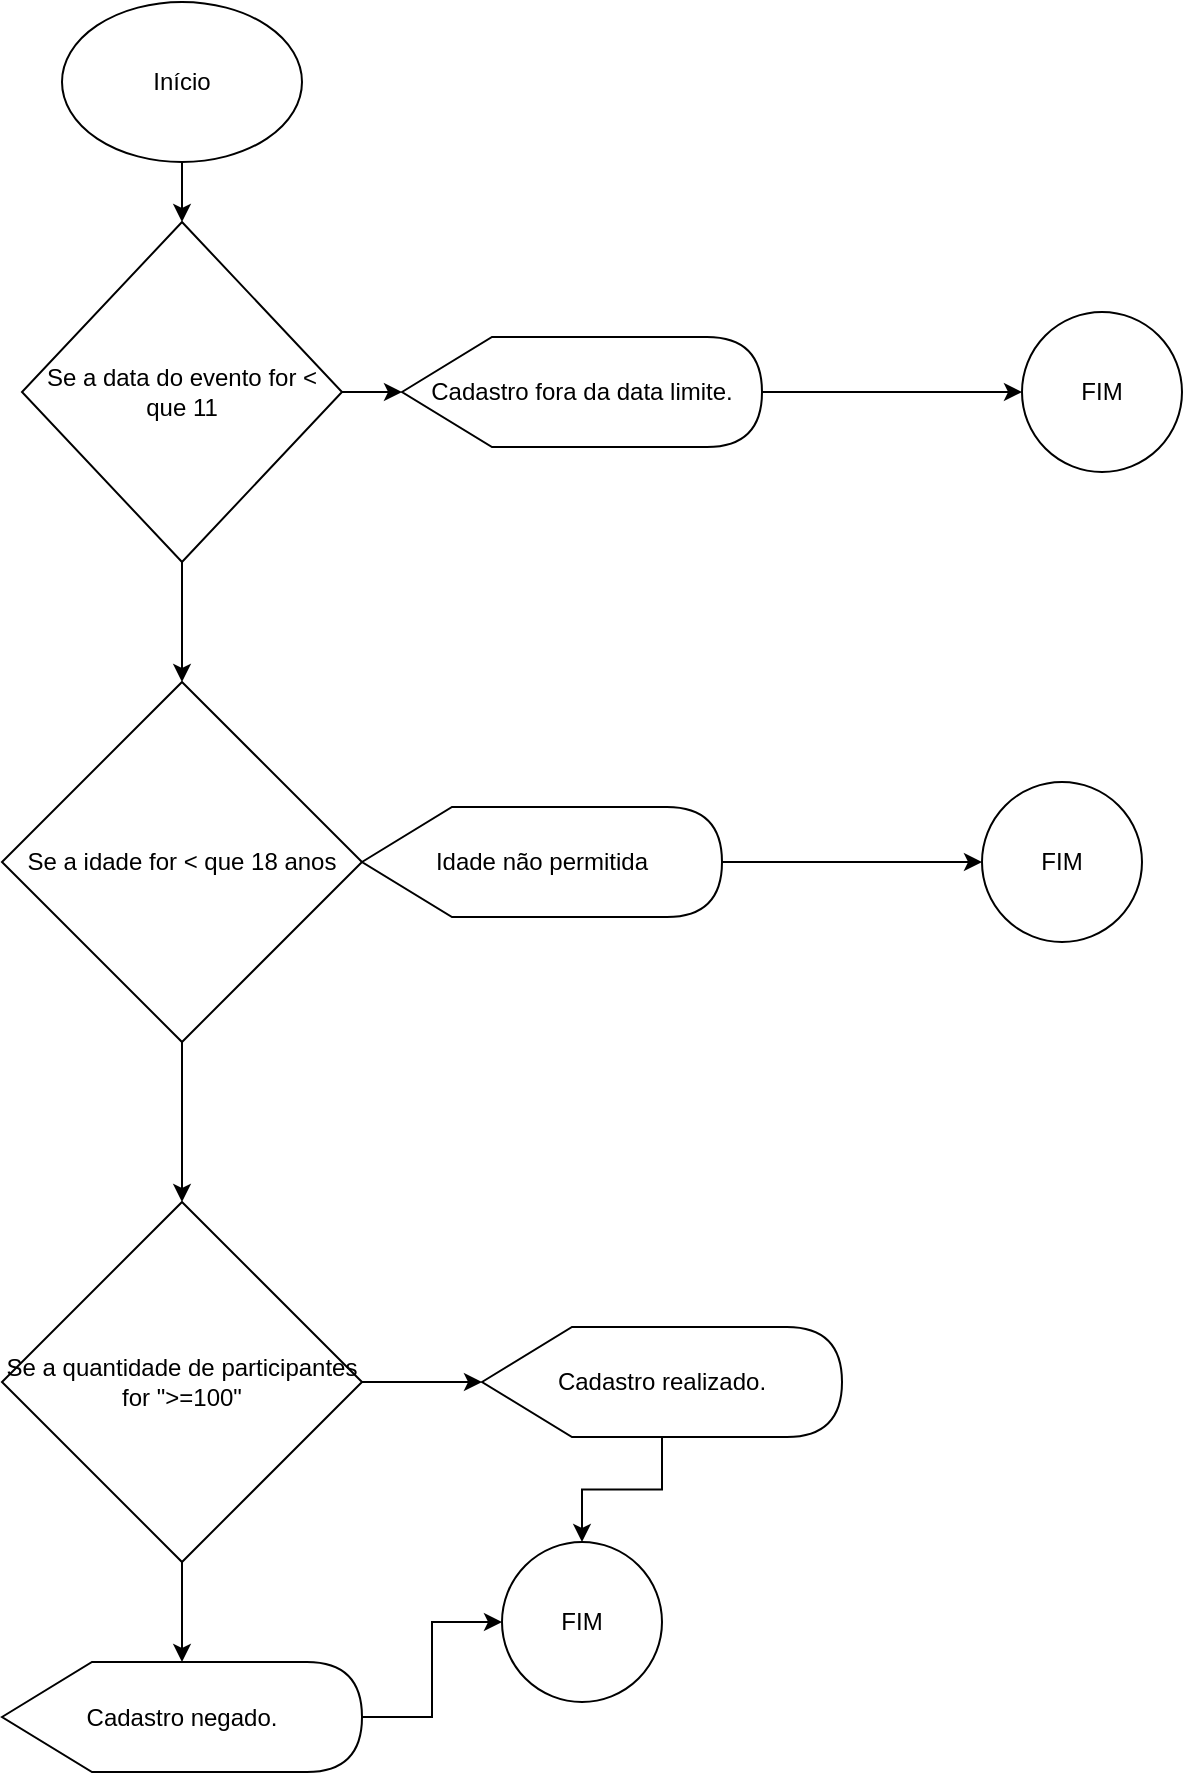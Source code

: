 <mxfile version="24.7.12">
  <diagram name="Page-1" id="E54wuVknGLT7RMz8vLl0">
    <mxGraphModel dx="880" dy="378" grid="1" gridSize="10" guides="1" tooltips="1" connect="1" arrows="1" fold="1" page="1" pageScale="1" pageWidth="850" pageHeight="1100" math="0" shadow="0">
      <root>
        <mxCell id="0" />
        <mxCell id="1" parent="0" />
        <mxCell id="EAi1GCVLySvhZjh0Bgod-3" value="" style="edgeStyle=orthogonalEdgeStyle;rounded=0;orthogonalLoop=1;jettySize=auto;html=1;" edge="1" parent="1" source="EAi1GCVLySvhZjh0Bgod-1" target="EAi1GCVLySvhZjh0Bgod-2">
          <mxGeometry relative="1" as="geometry" />
        </mxCell>
        <mxCell id="EAi1GCVLySvhZjh0Bgod-1" value="Início" style="ellipse;whiteSpace=wrap;html=1;" vertex="1" parent="1">
          <mxGeometry x="70" y="30" width="120" height="80" as="geometry" />
        </mxCell>
        <mxCell id="EAi1GCVLySvhZjh0Bgod-5" value="" style="edgeStyle=orthogonalEdgeStyle;rounded=0;orthogonalLoop=1;jettySize=auto;html=1;" edge="1" parent="1" source="EAi1GCVLySvhZjh0Bgod-2" target="EAi1GCVLySvhZjh0Bgod-4">
          <mxGeometry relative="1" as="geometry" />
        </mxCell>
        <mxCell id="EAi1GCVLySvhZjh0Bgod-7" value="" style="edgeStyle=orthogonalEdgeStyle;rounded=0;orthogonalLoop=1;jettySize=auto;html=1;" edge="1" parent="1" source="EAi1GCVLySvhZjh0Bgod-2">
          <mxGeometry relative="1" as="geometry">
            <mxPoint x="130" y="370" as="targetPoint" />
          </mxGeometry>
        </mxCell>
        <mxCell id="EAi1GCVLySvhZjh0Bgod-2" value="Se a data do evento for &amp;lt; que 11" style="rhombus;whiteSpace=wrap;html=1;" vertex="1" parent="1">
          <mxGeometry x="50" y="140" width="160" height="170" as="geometry" />
        </mxCell>
        <mxCell id="EAi1GCVLySvhZjh0Bgod-13" value="" style="edgeStyle=orthogonalEdgeStyle;rounded=0;orthogonalLoop=1;jettySize=auto;html=1;" edge="1" parent="1" source="EAi1GCVLySvhZjh0Bgod-4" target="EAi1GCVLySvhZjh0Bgod-12">
          <mxGeometry relative="1" as="geometry" />
        </mxCell>
        <mxCell id="EAi1GCVLySvhZjh0Bgod-4" value="Cadastro fora da data limite." style="shape=display;whiteSpace=wrap;html=1;" vertex="1" parent="1">
          <mxGeometry x="240" y="197.5" width="180" height="55" as="geometry" />
        </mxCell>
        <mxCell id="EAi1GCVLySvhZjh0Bgod-18" value="" style="edgeStyle=orthogonalEdgeStyle;rounded=0;orthogonalLoop=1;jettySize=auto;html=1;" edge="1" parent="1" source="EAi1GCVLySvhZjh0Bgod-8" target="EAi1GCVLySvhZjh0Bgod-17">
          <mxGeometry relative="1" as="geometry" />
        </mxCell>
        <mxCell id="EAi1GCVLySvhZjh0Bgod-8" value="Se a idade for &amp;lt; que 18 anos" style="rhombus;whiteSpace=wrap;html=1;" vertex="1" parent="1">
          <mxGeometry x="40" y="370" width="180" height="180" as="geometry" />
        </mxCell>
        <mxCell id="EAi1GCVLySvhZjh0Bgod-12" value="FIM" style="ellipse;whiteSpace=wrap;html=1;" vertex="1" parent="1">
          <mxGeometry x="550" y="185" width="80" height="80" as="geometry" />
        </mxCell>
        <mxCell id="EAi1GCVLySvhZjh0Bgod-16" value="" style="edgeStyle=orthogonalEdgeStyle;rounded=0;orthogonalLoop=1;jettySize=auto;html=1;" edge="1" parent="1" source="EAi1GCVLySvhZjh0Bgod-14" target="EAi1GCVLySvhZjh0Bgod-15">
          <mxGeometry relative="1" as="geometry" />
        </mxCell>
        <mxCell id="EAi1GCVLySvhZjh0Bgod-14" value="Idade não permitida" style="shape=display;whiteSpace=wrap;html=1;" vertex="1" parent="1">
          <mxGeometry x="220" y="432.5" width="180" height="55" as="geometry" />
        </mxCell>
        <mxCell id="EAi1GCVLySvhZjh0Bgod-15" value="FIM" style="ellipse;whiteSpace=wrap;html=1;" vertex="1" parent="1">
          <mxGeometry x="530" y="420" width="80" height="80" as="geometry" />
        </mxCell>
        <mxCell id="EAi1GCVLySvhZjh0Bgod-20" value="" style="edgeStyle=orthogonalEdgeStyle;rounded=0;orthogonalLoop=1;jettySize=auto;html=1;" edge="1" parent="1" source="EAi1GCVLySvhZjh0Bgod-17" target="EAi1GCVLySvhZjh0Bgod-19">
          <mxGeometry relative="1" as="geometry" />
        </mxCell>
        <mxCell id="EAi1GCVLySvhZjh0Bgod-22" value="" style="edgeStyle=orthogonalEdgeStyle;rounded=0;orthogonalLoop=1;jettySize=auto;html=1;" edge="1" parent="1" source="EAi1GCVLySvhZjh0Bgod-17" target="EAi1GCVLySvhZjh0Bgod-21">
          <mxGeometry relative="1" as="geometry" />
        </mxCell>
        <mxCell id="EAi1GCVLySvhZjh0Bgod-17" value="Se a quantidade de participantes for &quot;&amp;gt;=100&quot;" style="rhombus;whiteSpace=wrap;html=1;" vertex="1" parent="1">
          <mxGeometry x="40" y="630" width="180" height="180" as="geometry" />
        </mxCell>
        <mxCell id="EAi1GCVLySvhZjh0Bgod-25" value="" style="edgeStyle=orthogonalEdgeStyle;rounded=0;orthogonalLoop=1;jettySize=auto;html=1;" edge="1" parent="1" source="EAi1GCVLySvhZjh0Bgod-19" target="EAi1GCVLySvhZjh0Bgod-23">
          <mxGeometry relative="1" as="geometry" />
        </mxCell>
        <mxCell id="EAi1GCVLySvhZjh0Bgod-19" value="Cadastro realizado." style="shape=display;whiteSpace=wrap;html=1;" vertex="1" parent="1">
          <mxGeometry x="280" y="692.5" width="180" height="55" as="geometry" />
        </mxCell>
        <mxCell id="EAi1GCVLySvhZjh0Bgod-24" value="" style="edgeStyle=orthogonalEdgeStyle;rounded=0;orthogonalLoop=1;jettySize=auto;html=1;" edge="1" parent="1" source="EAi1GCVLySvhZjh0Bgod-21" target="EAi1GCVLySvhZjh0Bgod-23">
          <mxGeometry relative="1" as="geometry" />
        </mxCell>
        <mxCell id="EAi1GCVLySvhZjh0Bgod-21" value="Cadastro negado." style="shape=display;whiteSpace=wrap;html=1;" vertex="1" parent="1">
          <mxGeometry x="40" y="860" width="180" height="55" as="geometry" />
        </mxCell>
        <mxCell id="EAi1GCVLySvhZjh0Bgod-23" value="FIM" style="ellipse;whiteSpace=wrap;html=1;aspect=fixed;" vertex="1" parent="1">
          <mxGeometry x="290" y="800" width="80" height="80" as="geometry" />
        </mxCell>
      </root>
    </mxGraphModel>
  </diagram>
</mxfile>
